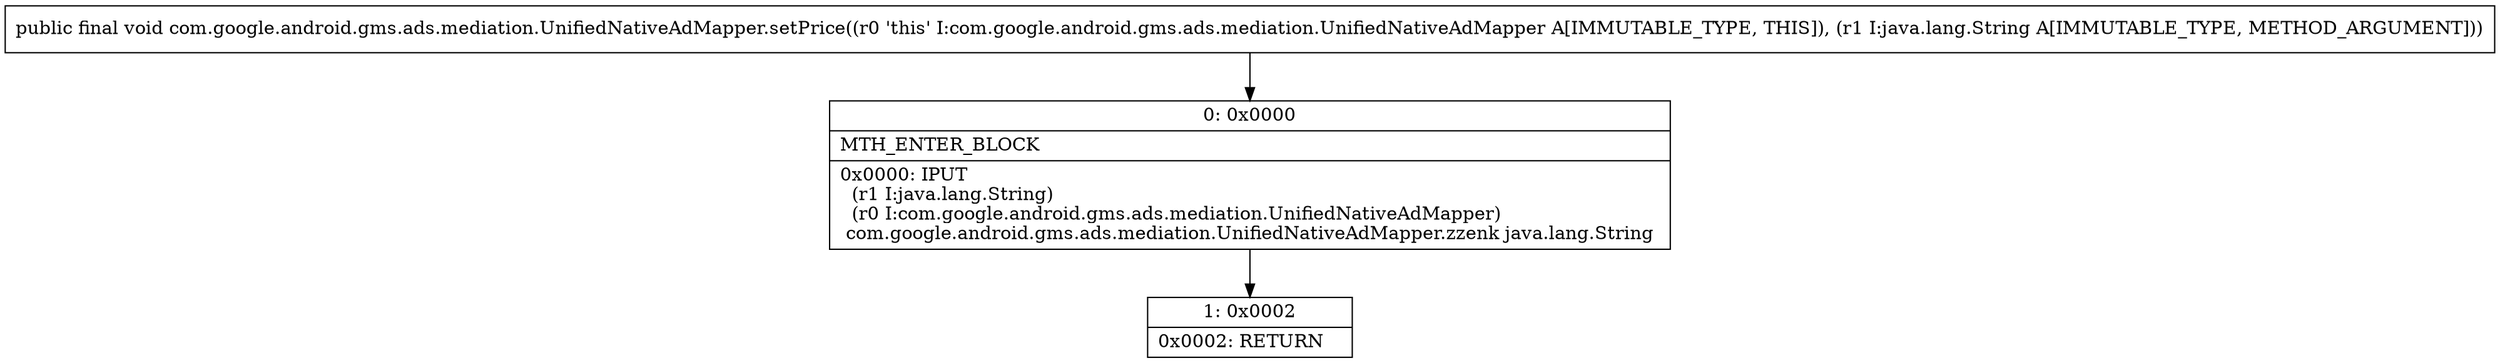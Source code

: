 digraph "CFG forcom.google.android.gms.ads.mediation.UnifiedNativeAdMapper.setPrice(Ljava\/lang\/String;)V" {
Node_0 [shape=record,label="{0\:\ 0x0000|MTH_ENTER_BLOCK\l|0x0000: IPUT  \l  (r1 I:java.lang.String)\l  (r0 I:com.google.android.gms.ads.mediation.UnifiedNativeAdMapper)\l com.google.android.gms.ads.mediation.UnifiedNativeAdMapper.zzenk java.lang.String \l}"];
Node_1 [shape=record,label="{1\:\ 0x0002|0x0002: RETURN   \l}"];
MethodNode[shape=record,label="{public final void com.google.android.gms.ads.mediation.UnifiedNativeAdMapper.setPrice((r0 'this' I:com.google.android.gms.ads.mediation.UnifiedNativeAdMapper A[IMMUTABLE_TYPE, THIS]), (r1 I:java.lang.String A[IMMUTABLE_TYPE, METHOD_ARGUMENT])) }"];
MethodNode -> Node_0;
Node_0 -> Node_1;
}

